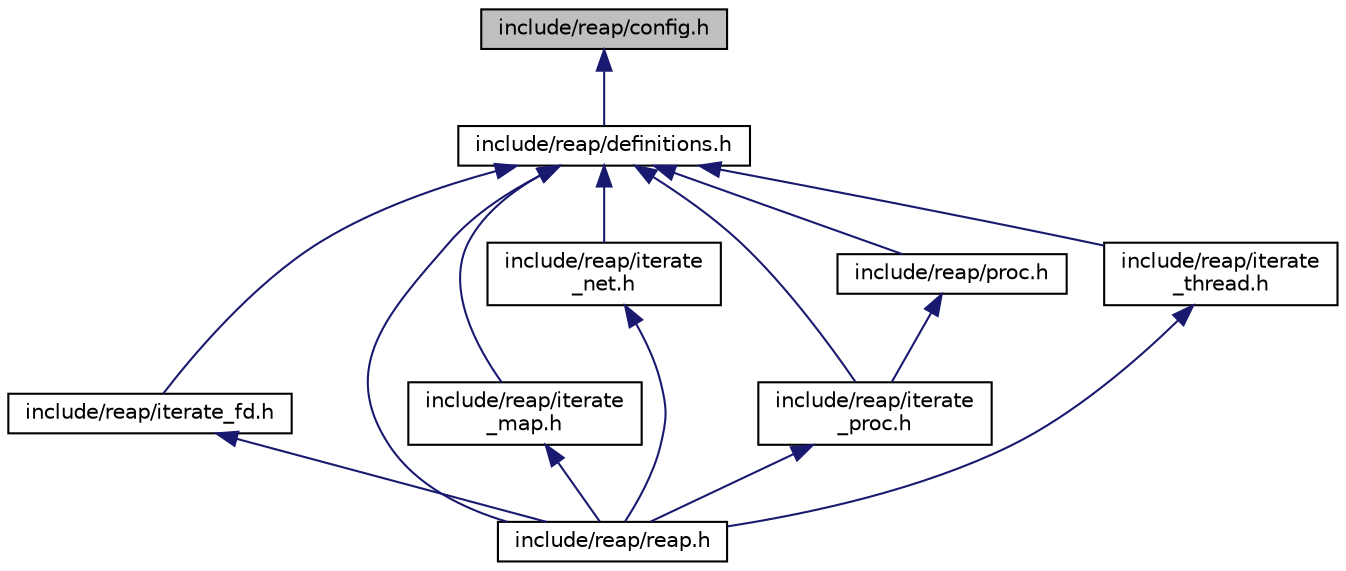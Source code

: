digraph "include/reap/config.h"
{
 // LATEX_PDF_SIZE
  edge [fontname="Helvetica",fontsize="10",labelfontname="Helvetica",labelfontsize="10"];
  node [fontname="Helvetica",fontsize="10",shape=record];
  Node1 [label="include/reap/config.h",height=0.2,width=0.4,color="black", fillcolor="grey75", style="filled", fontcolor="black",tooltip=" "];
  Node1 -> Node2 [dir="back",color="midnightblue",fontsize="10",style="solid",fontname="Helvetica"];
  Node2 [label="include/reap/definitions.h",height=0.2,width=0.4,color="black", fillcolor="white", style="filled",URL="$definitions_8h.html",tooltip="Provides library-wide definitions."];
  Node2 -> Node3 [dir="back",color="midnightblue",fontsize="10",style="solid",fontname="Helvetica"];
  Node3 [label="include/reap/iterate_fd.h",height=0.2,width=0.4,color="black", fillcolor="white", style="filled",URL="$iterate__fd_8h.html",tooltip="Exposes file descriptor iteration."];
  Node3 -> Node4 [dir="back",color="midnightblue",fontsize="10",style="solid",fontname="Helvetica"];
  Node4 [label="include/reap/reap.h",height=0.2,width=0.4,color="black", fillcolor="white", style="filled",URL="$reap_8h_source.html",tooltip=" "];
  Node2 -> Node5 [dir="back",color="midnightblue",fontsize="10",style="solid",fontname="Helvetica"];
  Node5 [label="include/reap/iterate\l_map.h",height=0.2,width=0.4,color="black", fillcolor="white", style="filled",URL="$iterate__map_8h.html",tooltip="Exposes process memory map iteration."];
  Node5 -> Node4 [dir="back",color="midnightblue",fontsize="10",style="solid",fontname="Helvetica"];
  Node2 -> Node6 [dir="back",color="midnightblue",fontsize="10",style="solid",fontname="Helvetica"];
  Node6 [label="include/reap/iterate\l_net.h",height=0.2,width=0.4,color="black", fillcolor="white", style="filled",URL="$iterate__net_8h.html",tooltip="Exposes namespace-wide socket iteration."];
  Node6 -> Node4 [dir="back",color="midnightblue",fontsize="10",style="solid",fontname="Helvetica"];
  Node2 -> Node7 [dir="back",color="midnightblue",fontsize="10",style="solid",fontname="Helvetica"];
  Node7 [label="include/reap/iterate\l_proc.h",height=0.2,width=0.4,color="black", fillcolor="white", style="filled",URL="$iterate__proc_8h.html",tooltip="Exposes process iteration."];
  Node7 -> Node4 [dir="back",color="midnightblue",fontsize="10",style="solid",fontname="Helvetica"];
  Node2 -> Node8 [dir="back",color="midnightblue",fontsize="10",style="solid",fontname="Helvetica"];
  Node8 [label="include/reap/iterate\l_thread.h",height=0.2,width=0.4,color="black", fillcolor="white", style="filled",URL="$iterate__thread_8h.html",tooltip="Exposes thread iteration."];
  Node8 -> Node4 [dir="back",color="midnightblue",fontsize="10",style="solid",fontname="Helvetica"];
  Node2 -> Node9 [dir="back",color="midnightblue",fontsize="10",style="solid",fontname="Helvetica"];
  Node9 [label="include/reap/proc.h",height=0.2,width=0.4,color="black", fillcolor="white", style="filled",URL="$proc_8h.html",tooltip="Provides functionality for getting process info."];
  Node9 -> Node7 [dir="back",color="midnightblue",fontsize="10",style="solid",fontname="Helvetica"];
  Node2 -> Node4 [dir="back",color="midnightblue",fontsize="10",style="solid",fontname="Helvetica"];
}
